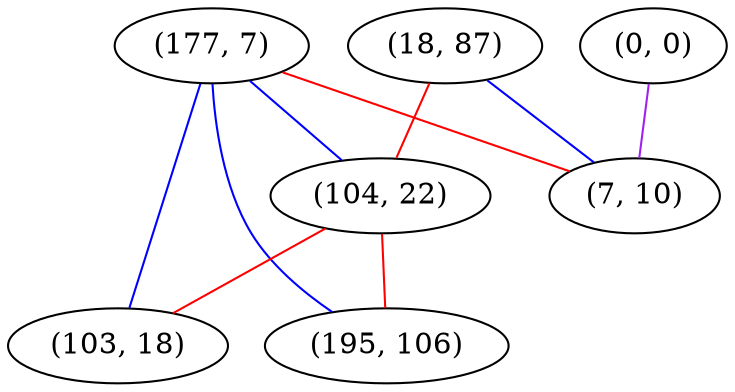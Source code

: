 graph "" {
"(18, 87)";
"(0, 0)";
"(177, 7)";
"(104, 22)";
"(195, 106)";
"(103, 18)";
"(7, 10)";
"(18, 87)" -- "(104, 22)"  [color=red, key=0, weight=1];
"(18, 87)" -- "(7, 10)"  [color=blue, key=0, weight=3];
"(0, 0)" -- "(7, 10)"  [color=purple, key=0, weight=4];
"(177, 7)" -- "(104, 22)"  [color=blue, key=0, weight=3];
"(177, 7)" -- "(195, 106)"  [color=blue, key=0, weight=3];
"(177, 7)" -- "(103, 18)"  [color=blue, key=0, weight=3];
"(177, 7)" -- "(7, 10)"  [color=red, key=0, weight=1];
"(104, 22)" -- "(195, 106)"  [color=red, key=0, weight=1];
"(104, 22)" -- "(103, 18)"  [color=red, key=0, weight=1];
}
